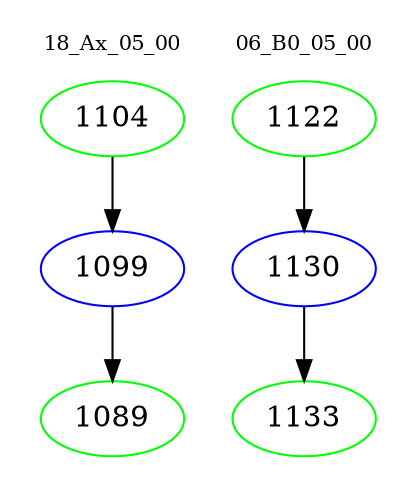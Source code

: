 digraph{
subgraph cluster_0 {
color = white
label = "18_Ax_05_00";
fontsize=10;
T0_1104 [label="1104", color="green"]
T0_1104 -> T0_1099 [color="black"]
T0_1099 [label="1099", color="blue"]
T0_1099 -> T0_1089 [color="black"]
T0_1089 [label="1089", color="green"]
}
subgraph cluster_1 {
color = white
label = "06_B0_05_00";
fontsize=10;
T1_1122 [label="1122", color="green"]
T1_1122 -> T1_1130 [color="black"]
T1_1130 [label="1130", color="blue"]
T1_1130 -> T1_1133 [color="black"]
T1_1133 [label="1133", color="green"]
}
}
